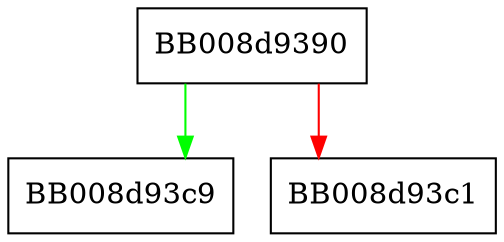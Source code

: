 digraph isatty {
  node [shape="box"];
  graph [splines=ortho];
  BB008d9390 -> BB008d93c9 [color="green"];
  BB008d9390 -> BB008d93c1 [color="red"];
}